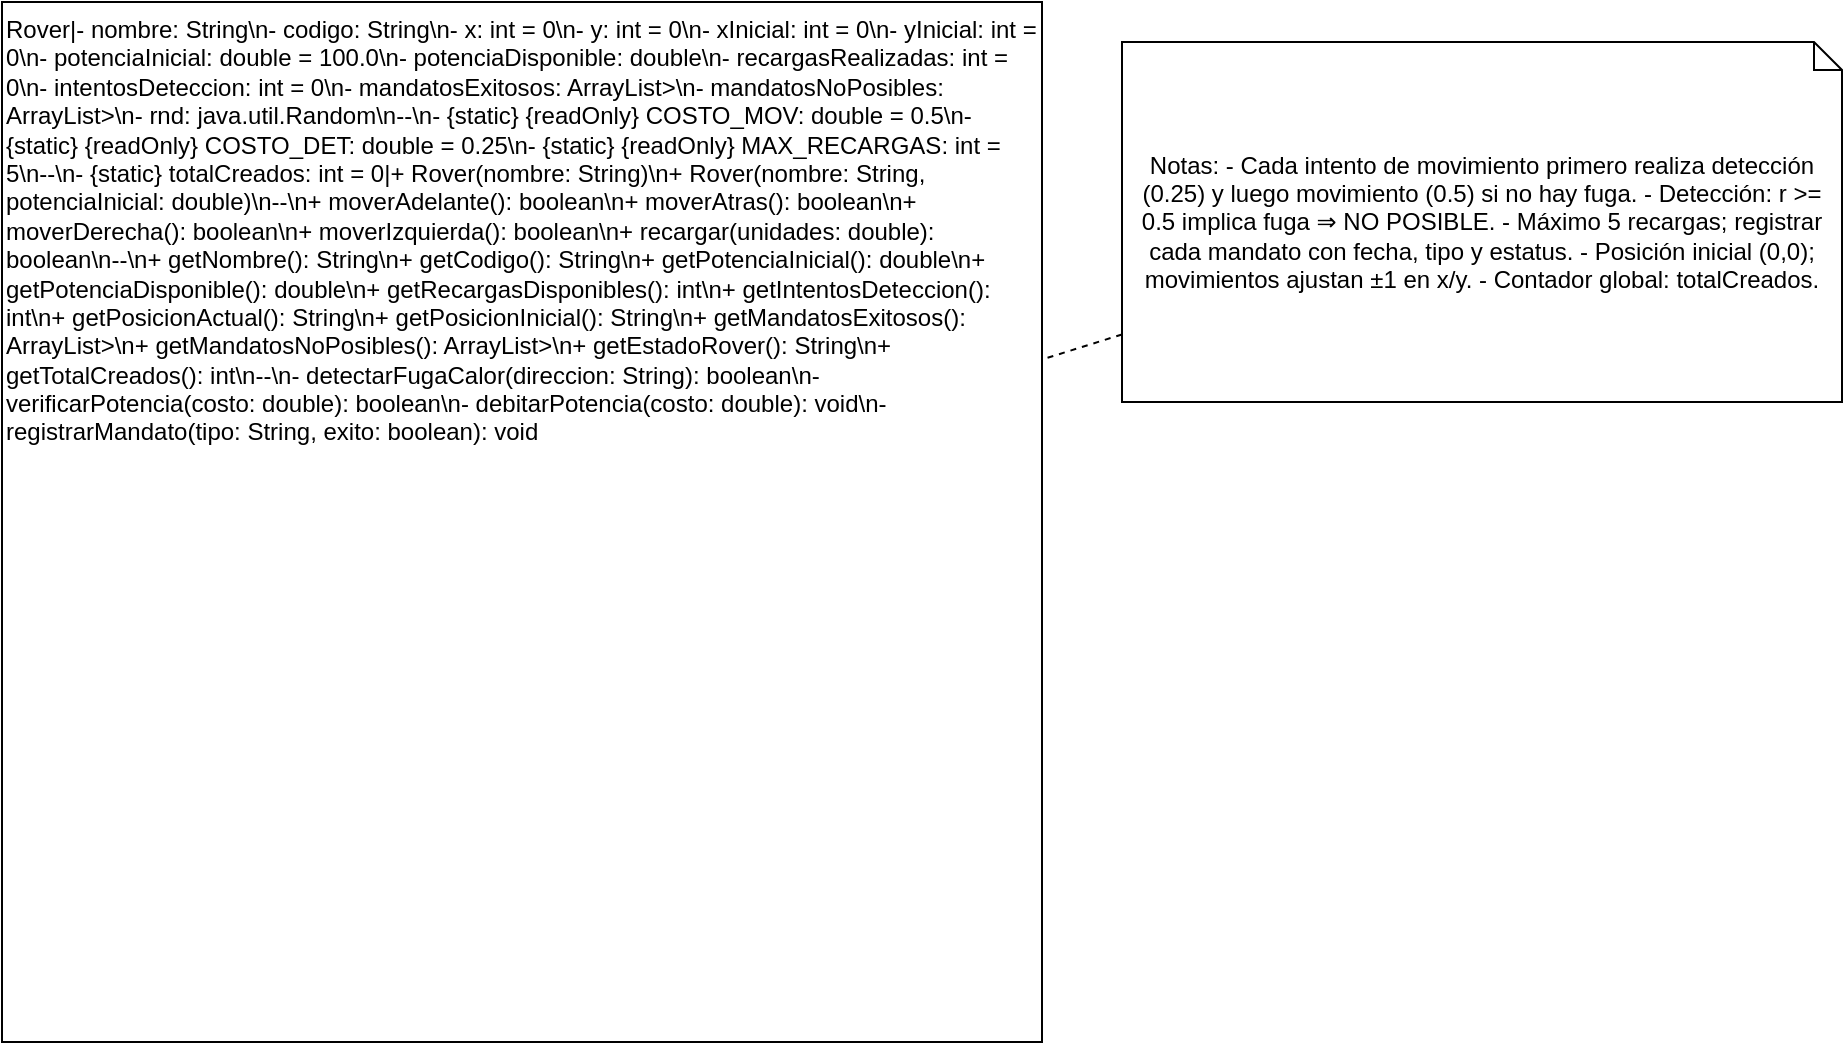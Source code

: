 <?xml version="1.0" ?>
<mxfile version="24.7.10" type="device">
  <diagram id="RoverDiagram" name="Rover UML">
    <mxGraphModel dx="1200" dy="800" grid="1" gridSize="10" guides="1" tooltips="1" connect="1" arrows="1" fold="1" page="1" pageScale="1" pageWidth="1169" pageHeight="827" math="0" shadow="0">
      <root>
        <mxCell id="0"/>
        <mxCell id="1" parent="0"/>
        <mxCell id="2" value="Rover|- nombre: String\n- codigo: String\n- x: int = 0\n- y: int = 0\n- xInicial: int = 0\n- yInicial: int = 0\n- potenciaInicial: double = 100.0\n- potenciaDisponible: double\n- recargasRealizadas: int = 0\n- intentosDeteccion: int = 0\n- mandatosExitosos: ArrayList&lt;ArrayList&lt;String&gt;&gt;\n- mandatosNoPosibles: ArrayList&lt;ArrayList&lt;String&gt;&gt;\n- rnd: java.util.Random\n--\n- {static} {readOnly} COSTO_MOV: double = 0.5\n- {static} {readOnly} COSTO_DET: double = 0.25\n- {static} {readOnly} MAX_RECARGAS: int = 5\n--\n- {static} totalCreados: int = 0|+ Rover(nombre: String)\n+ Rover(nombre: String, potenciaInicial: double)\n--\n+ moverAdelante(): boolean\n+ moverAtras(): boolean\n+ moverDerecha(): boolean\n+ moverIzquierda(): boolean\n+ recargar(unidades: double): boolean\n--\n+ getNombre(): String\n+ getCodigo(): String\n+ getPotenciaInicial(): double\n+ getPotenciaDisponible(): double\n+ getRecargasDisponibles(): int\n+ getIntentosDeteccion(): int\n+ getPosicionActual(): String\n+ getPosicionInicial(): String\n+ getMandatosExitosos(): ArrayList&lt;ArrayList&lt;String&gt;&gt;\n+ getMandatosNoPosibles(): ArrayList&lt;ArrayList&lt;String&gt;&gt;\n+ getEstadoRover(): String\n+ getTotalCreados(): int\n--\n- detectarFugaCalor(direccion: String): boolean\n- verificarPotencia(costo: double): boolean\n- debitarPotencia(costo: double): void\n- registrarMandato(tipo: String, exito: boolean): void" style="shape=umlClass;whiteSpace=wrap;html=1;boundedLbl=1;align=left;verticalAlign=top;" vertex="1" parent="1">
          <mxGeometry x="200" y="120" width="520" height="520" as="geometry"/>
        </mxCell>
        <mxCell id="3" value="Notas:
 - Cada intento de movimiento primero realiza detección (0.25) y luego movimiento (0.5) si no hay fuga.
 - Detección: r &gt;= 0.5 implica fuga ⇒ NO POSIBLE.
 - Máximo 5 recargas; registrar cada mandato con fecha, tipo y estatus.
 - Posición inicial (0,0); movimientos ajustan ±1 en x/y.
 - Contador global: totalCreados." style="shape=note;whiteSpace=wrap;html=1;rounded=0;size=14;" vertex="1" parent="1">
          <mxGeometry x="760" y="140" width="360" height="180" as="geometry"/>
        </mxCell>
        <mxCell id="4" style="endArrow=none;dashed=1;" edge="1" parent="1" source="3" target="2">
          <mxGeometry relative="1" as="geometry"/>
        </mxCell>
      </root>
    </mxGraphModel>
  </diagram>
</mxfile>
